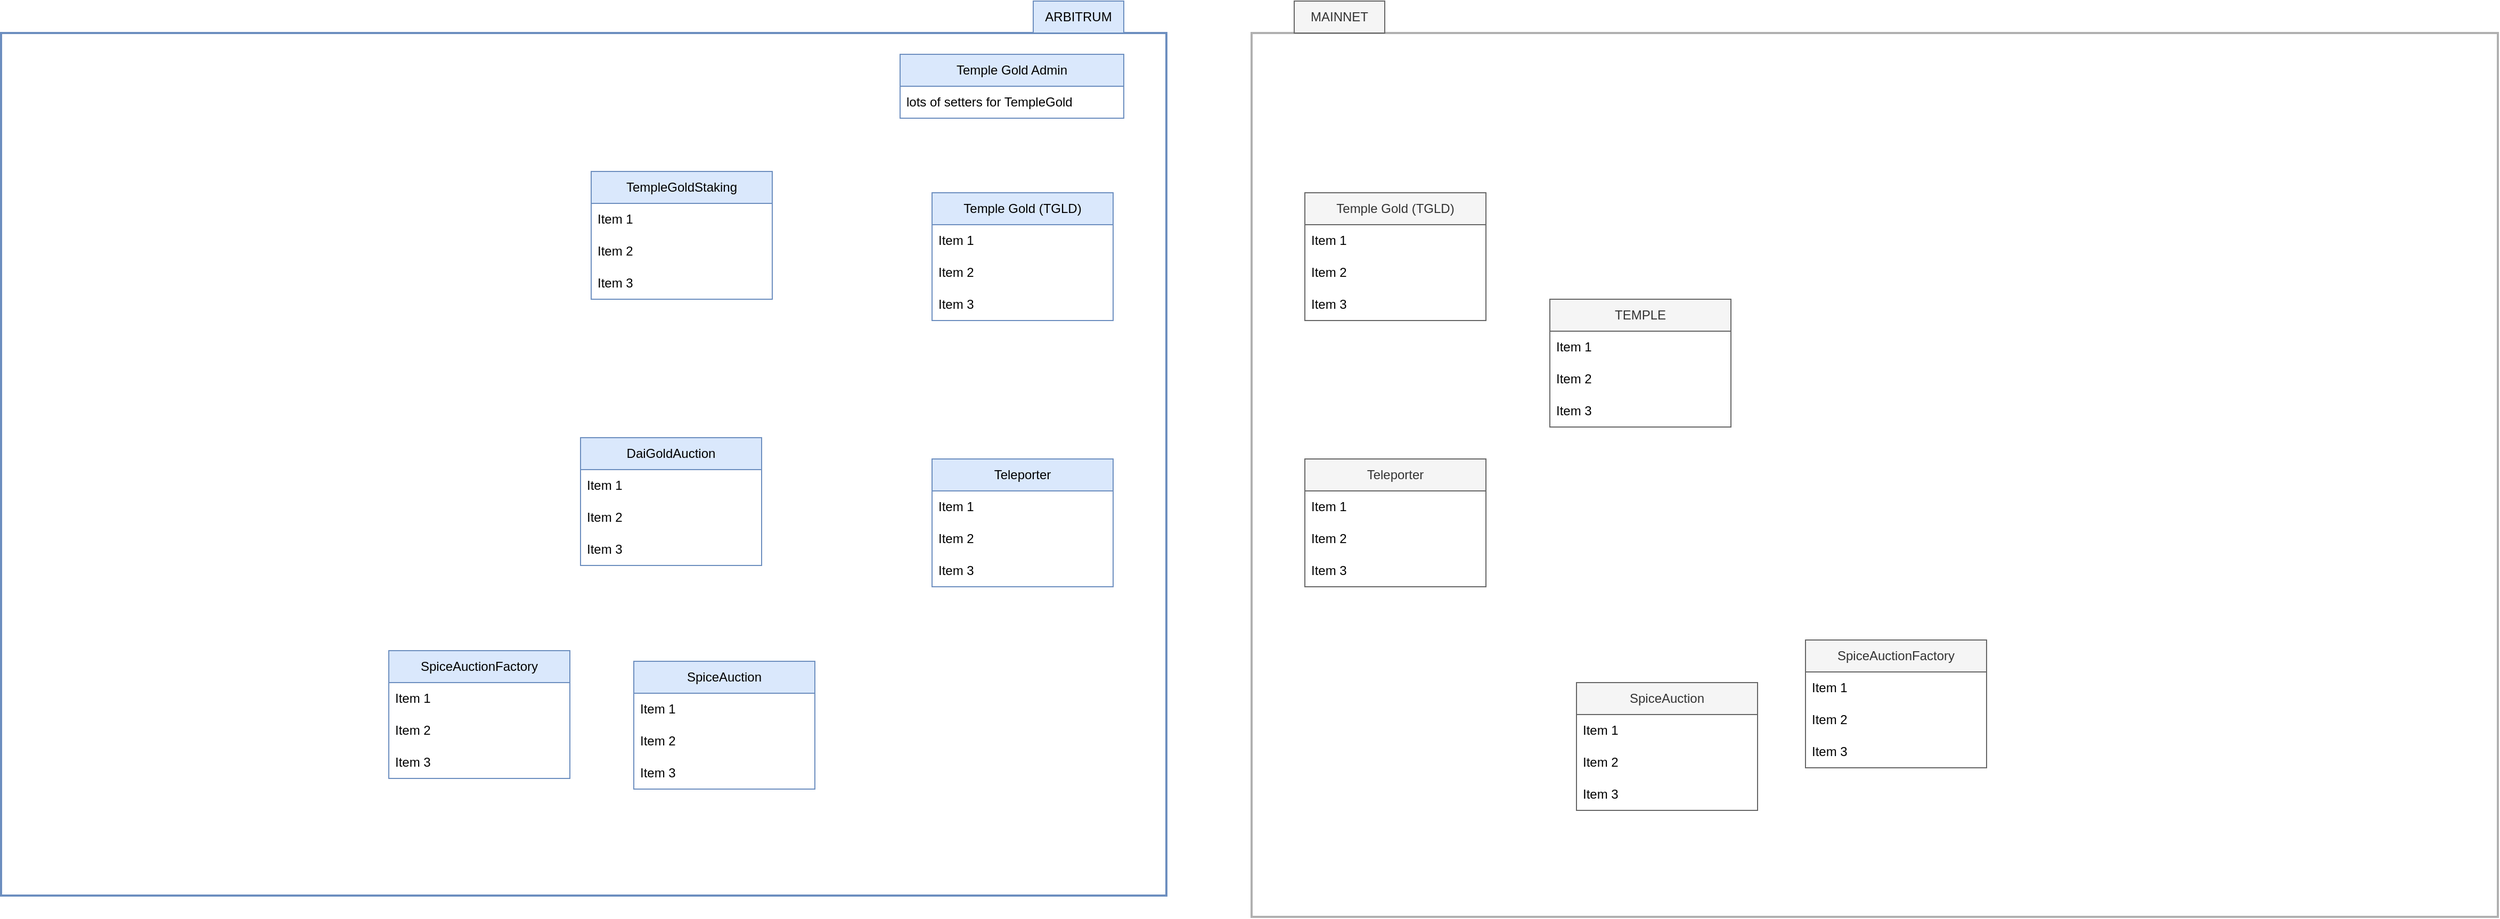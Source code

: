 <mxfile version="24.7.17">
  <diagram name="Page-1" id="kN0Zl41MOOWJ0NG0OLpR">
    <mxGraphModel dx="4086" dy="2913" grid="1" gridSize="10" guides="1" tooltips="1" connect="1" arrows="1" fold="1" page="1" pageScale="1" pageWidth="850" pageHeight="1100" math="0" shadow="0">
      <root>
        <mxCell id="0" />
        <mxCell id="1" parent="0" />
        <mxCell id="ul7KkK8-qh1lNXba7wHL-15" value="" style="rounded=0;whiteSpace=wrap;html=1;fillColor=none;strokeColor=#b0b0b0;fontColor=#333333;strokeWidth=2;" vertex="1" parent="1">
          <mxGeometry x="800" y="20" width="1170" height="830" as="geometry" />
        </mxCell>
        <mxCell id="ul7KkK8-qh1lNXba7wHL-14" value="" style="rounded=0;whiteSpace=wrap;html=1;fillColor=none;strokeColor=#6c8ebf;strokeWidth=2;" vertex="1" parent="1">
          <mxGeometry x="-374" y="20" width="1094" height="810" as="geometry" />
        </mxCell>
        <mxCell id="ul7KkK8-qh1lNXba7wHL-4" value="Temple Gold (TGLD)" style="swimlane;fontStyle=0;childLayout=stackLayout;horizontal=1;startSize=30;horizontalStack=0;resizeParent=1;resizeParentMax=0;resizeLast=0;collapsible=1;marginBottom=0;whiteSpace=wrap;html=1;fillColor=#dae8fc;strokeColor=#6c8ebf;" vertex="1" parent="1">
          <mxGeometry x="500" y="170" width="170" height="120" as="geometry" />
        </mxCell>
        <mxCell id="ul7KkK8-qh1lNXba7wHL-5" value="Item 1" style="text;strokeColor=none;fillColor=none;align=left;verticalAlign=middle;spacingLeft=4;spacingRight=4;overflow=hidden;points=[[0,0.5],[1,0.5]];portConstraint=eastwest;rotatable=0;whiteSpace=wrap;html=1;" vertex="1" parent="ul7KkK8-qh1lNXba7wHL-4">
          <mxGeometry y="30" width="170" height="30" as="geometry" />
        </mxCell>
        <mxCell id="ul7KkK8-qh1lNXba7wHL-6" value="Item 2" style="text;strokeColor=none;fillColor=none;align=left;verticalAlign=middle;spacingLeft=4;spacingRight=4;overflow=hidden;points=[[0,0.5],[1,0.5]];portConstraint=eastwest;rotatable=0;whiteSpace=wrap;html=1;" vertex="1" parent="ul7KkK8-qh1lNXba7wHL-4">
          <mxGeometry y="60" width="170" height="30" as="geometry" />
        </mxCell>
        <mxCell id="ul7KkK8-qh1lNXba7wHL-7" value="Item 3" style="text;strokeColor=none;fillColor=none;align=left;verticalAlign=middle;spacingLeft=4;spacingRight=4;overflow=hidden;points=[[0,0.5],[1,0.5]];portConstraint=eastwest;rotatable=0;whiteSpace=wrap;html=1;" vertex="1" parent="ul7KkK8-qh1lNXba7wHL-4">
          <mxGeometry y="90" width="170" height="30" as="geometry" />
        </mxCell>
        <mxCell id="ul7KkK8-qh1lNXba7wHL-8" value="Temple Gold (TGLD)" style="swimlane;fontStyle=0;childLayout=stackLayout;horizontal=1;startSize=30;horizontalStack=0;resizeParent=1;resizeParentMax=0;resizeLast=0;collapsible=1;marginBottom=0;whiteSpace=wrap;html=1;fillColor=#f5f5f5;fontColor=#333333;strokeColor=#666666;" vertex="1" parent="1">
          <mxGeometry x="850" y="170" width="170" height="120" as="geometry" />
        </mxCell>
        <mxCell id="ul7KkK8-qh1lNXba7wHL-9" value="Item 1" style="text;strokeColor=none;fillColor=none;align=left;verticalAlign=middle;spacingLeft=4;spacingRight=4;overflow=hidden;points=[[0,0.5],[1,0.5]];portConstraint=eastwest;rotatable=0;whiteSpace=wrap;html=1;" vertex="1" parent="ul7KkK8-qh1lNXba7wHL-8">
          <mxGeometry y="30" width="170" height="30" as="geometry" />
        </mxCell>
        <mxCell id="ul7KkK8-qh1lNXba7wHL-10" value="Item 2" style="text;strokeColor=none;fillColor=none;align=left;verticalAlign=middle;spacingLeft=4;spacingRight=4;overflow=hidden;points=[[0,0.5],[1,0.5]];portConstraint=eastwest;rotatable=0;whiteSpace=wrap;html=1;" vertex="1" parent="ul7KkK8-qh1lNXba7wHL-8">
          <mxGeometry y="60" width="170" height="30" as="geometry" />
        </mxCell>
        <mxCell id="ul7KkK8-qh1lNXba7wHL-11" value="Item 3" style="text;strokeColor=none;fillColor=none;align=left;verticalAlign=middle;spacingLeft=4;spacingRight=4;overflow=hidden;points=[[0,0.5],[1,0.5]];portConstraint=eastwest;rotatable=0;whiteSpace=wrap;html=1;" vertex="1" parent="ul7KkK8-qh1lNXba7wHL-8">
          <mxGeometry y="90" width="170" height="30" as="geometry" />
        </mxCell>
        <mxCell id="ul7KkK8-qh1lNXba7wHL-16" value="ARBITRUM" style="text;html=1;align=center;verticalAlign=middle;whiteSpace=wrap;rounded=0;fillColor=#dae8fc;strokeColor=#6c8ebf;" vertex="1" parent="1">
          <mxGeometry x="595" y="-10" width="85" height="30" as="geometry" />
        </mxCell>
        <mxCell id="ul7KkK8-qh1lNXba7wHL-17" value="MAINNET" style="text;html=1;align=center;verticalAlign=middle;whiteSpace=wrap;rounded=0;fillColor=#f5f5f5;strokeColor=#666666;fontColor=#333333;" vertex="1" parent="1">
          <mxGeometry x="840" y="-10" width="85" height="30" as="geometry" />
        </mxCell>
        <mxCell id="ul7KkK8-qh1lNXba7wHL-18" value="TempleGoldStaking" style="swimlane;fontStyle=0;childLayout=stackLayout;horizontal=1;startSize=30;horizontalStack=0;resizeParent=1;resizeParentMax=0;resizeLast=0;collapsible=1;marginBottom=0;whiteSpace=wrap;html=1;fillColor=#dae8fc;strokeColor=#6c8ebf;" vertex="1" parent="1">
          <mxGeometry x="180" y="150" width="170" height="120" as="geometry" />
        </mxCell>
        <mxCell id="ul7KkK8-qh1lNXba7wHL-19" value="Item 1" style="text;strokeColor=none;fillColor=none;align=left;verticalAlign=middle;spacingLeft=4;spacingRight=4;overflow=hidden;points=[[0,0.5],[1,0.5]];portConstraint=eastwest;rotatable=0;whiteSpace=wrap;html=1;" vertex="1" parent="ul7KkK8-qh1lNXba7wHL-18">
          <mxGeometry y="30" width="170" height="30" as="geometry" />
        </mxCell>
        <mxCell id="ul7KkK8-qh1lNXba7wHL-20" value="Item 2" style="text;strokeColor=none;fillColor=none;align=left;verticalAlign=middle;spacingLeft=4;spacingRight=4;overflow=hidden;points=[[0,0.5],[1,0.5]];portConstraint=eastwest;rotatable=0;whiteSpace=wrap;html=1;" vertex="1" parent="ul7KkK8-qh1lNXba7wHL-18">
          <mxGeometry y="60" width="170" height="30" as="geometry" />
        </mxCell>
        <mxCell id="ul7KkK8-qh1lNXba7wHL-21" value="Item 3" style="text;strokeColor=none;fillColor=none;align=left;verticalAlign=middle;spacingLeft=4;spacingRight=4;overflow=hidden;points=[[0,0.5],[1,0.5]];portConstraint=eastwest;rotatable=0;whiteSpace=wrap;html=1;" vertex="1" parent="ul7KkK8-qh1lNXba7wHL-18">
          <mxGeometry y="90" width="170" height="30" as="geometry" />
        </mxCell>
        <mxCell id="ul7KkK8-qh1lNXba7wHL-22" value="Teleporter" style="swimlane;fontStyle=0;childLayout=stackLayout;horizontal=1;startSize=30;horizontalStack=0;resizeParent=1;resizeParentMax=0;resizeLast=0;collapsible=1;marginBottom=0;whiteSpace=wrap;html=1;fillColor=#dae8fc;strokeColor=#6c8ebf;" vertex="1" parent="1">
          <mxGeometry x="500" y="420" width="170" height="120" as="geometry" />
        </mxCell>
        <mxCell id="ul7KkK8-qh1lNXba7wHL-23" value="Item 1" style="text;strokeColor=none;fillColor=none;align=left;verticalAlign=middle;spacingLeft=4;spacingRight=4;overflow=hidden;points=[[0,0.5],[1,0.5]];portConstraint=eastwest;rotatable=0;whiteSpace=wrap;html=1;" vertex="1" parent="ul7KkK8-qh1lNXba7wHL-22">
          <mxGeometry y="30" width="170" height="30" as="geometry" />
        </mxCell>
        <mxCell id="ul7KkK8-qh1lNXba7wHL-24" value="Item 2" style="text;strokeColor=none;fillColor=none;align=left;verticalAlign=middle;spacingLeft=4;spacingRight=4;overflow=hidden;points=[[0,0.5],[1,0.5]];portConstraint=eastwest;rotatable=0;whiteSpace=wrap;html=1;" vertex="1" parent="ul7KkK8-qh1lNXba7wHL-22">
          <mxGeometry y="60" width="170" height="30" as="geometry" />
        </mxCell>
        <mxCell id="ul7KkK8-qh1lNXba7wHL-25" value="Item 3" style="text;strokeColor=none;fillColor=none;align=left;verticalAlign=middle;spacingLeft=4;spacingRight=4;overflow=hidden;points=[[0,0.5],[1,0.5]];portConstraint=eastwest;rotatable=0;whiteSpace=wrap;html=1;" vertex="1" parent="ul7KkK8-qh1lNXba7wHL-22">
          <mxGeometry y="90" width="170" height="30" as="geometry" />
        </mxCell>
        <mxCell id="ul7KkK8-qh1lNXba7wHL-26" value="Teleporter" style="swimlane;fontStyle=0;childLayout=stackLayout;horizontal=1;startSize=30;horizontalStack=0;resizeParent=1;resizeParentMax=0;resizeLast=0;collapsible=1;marginBottom=0;whiteSpace=wrap;html=1;fillColor=#f5f5f5;strokeColor=#666666;fontColor=#333333;" vertex="1" parent="1">
          <mxGeometry x="850" y="420" width="170" height="120" as="geometry" />
        </mxCell>
        <mxCell id="ul7KkK8-qh1lNXba7wHL-27" value="Item 1" style="text;strokeColor=none;fillColor=none;align=left;verticalAlign=middle;spacingLeft=4;spacingRight=4;overflow=hidden;points=[[0,0.5],[1,0.5]];portConstraint=eastwest;rotatable=0;whiteSpace=wrap;html=1;" vertex="1" parent="ul7KkK8-qh1lNXba7wHL-26">
          <mxGeometry y="30" width="170" height="30" as="geometry" />
        </mxCell>
        <mxCell id="ul7KkK8-qh1lNXba7wHL-28" value="Item 2" style="text;strokeColor=none;fillColor=none;align=left;verticalAlign=middle;spacingLeft=4;spacingRight=4;overflow=hidden;points=[[0,0.5],[1,0.5]];portConstraint=eastwest;rotatable=0;whiteSpace=wrap;html=1;" vertex="1" parent="ul7KkK8-qh1lNXba7wHL-26">
          <mxGeometry y="60" width="170" height="30" as="geometry" />
        </mxCell>
        <mxCell id="ul7KkK8-qh1lNXba7wHL-29" value="Item 3" style="text;strokeColor=none;fillColor=none;align=left;verticalAlign=middle;spacingLeft=4;spacingRight=4;overflow=hidden;points=[[0,0.5],[1,0.5]];portConstraint=eastwest;rotatable=0;whiteSpace=wrap;html=1;" vertex="1" parent="ul7KkK8-qh1lNXba7wHL-26">
          <mxGeometry y="90" width="170" height="30" as="geometry" />
        </mxCell>
        <mxCell id="ul7KkK8-qh1lNXba7wHL-30" value="Temple Gold Admin" style="swimlane;fontStyle=0;childLayout=stackLayout;horizontal=1;startSize=30;horizontalStack=0;resizeParent=1;resizeParentMax=0;resizeLast=0;collapsible=1;marginBottom=0;whiteSpace=wrap;html=1;fillColor=#dae8fc;strokeColor=#6c8ebf;" vertex="1" parent="1">
          <mxGeometry x="470" y="40" width="210" height="60" as="geometry" />
        </mxCell>
        <mxCell id="ul7KkK8-qh1lNXba7wHL-31" value="lots of setters for TempleGold" style="text;strokeColor=none;fillColor=none;align=left;verticalAlign=middle;spacingLeft=4;spacingRight=4;overflow=hidden;points=[[0,0.5],[1,0.5]];portConstraint=eastwest;rotatable=0;whiteSpace=wrap;html=1;" vertex="1" parent="ul7KkK8-qh1lNXba7wHL-30">
          <mxGeometry y="30" width="210" height="30" as="geometry" />
        </mxCell>
        <mxCell id="ul7KkK8-qh1lNXba7wHL-34" value="DaiGoldAuction" style="swimlane;fontStyle=0;childLayout=stackLayout;horizontal=1;startSize=30;horizontalStack=0;resizeParent=1;resizeParentMax=0;resizeLast=0;collapsible=1;marginBottom=0;whiteSpace=wrap;html=1;fillColor=#dae8fc;strokeColor=#6c8ebf;" vertex="1" parent="1">
          <mxGeometry x="170" y="400" width="170" height="120" as="geometry" />
        </mxCell>
        <mxCell id="ul7KkK8-qh1lNXba7wHL-35" value="Item 1" style="text;strokeColor=none;fillColor=none;align=left;verticalAlign=middle;spacingLeft=4;spacingRight=4;overflow=hidden;points=[[0,0.5],[1,0.5]];portConstraint=eastwest;rotatable=0;whiteSpace=wrap;html=1;" vertex="1" parent="ul7KkK8-qh1lNXba7wHL-34">
          <mxGeometry y="30" width="170" height="30" as="geometry" />
        </mxCell>
        <mxCell id="ul7KkK8-qh1lNXba7wHL-36" value="Item 2" style="text;strokeColor=none;fillColor=none;align=left;verticalAlign=middle;spacingLeft=4;spacingRight=4;overflow=hidden;points=[[0,0.5],[1,0.5]];portConstraint=eastwest;rotatable=0;whiteSpace=wrap;html=1;" vertex="1" parent="ul7KkK8-qh1lNXba7wHL-34">
          <mxGeometry y="60" width="170" height="30" as="geometry" />
        </mxCell>
        <mxCell id="ul7KkK8-qh1lNXba7wHL-37" value="Item 3" style="text;strokeColor=none;fillColor=none;align=left;verticalAlign=middle;spacingLeft=4;spacingRight=4;overflow=hidden;points=[[0,0.5],[1,0.5]];portConstraint=eastwest;rotatable=0;whiteSpace=wrap;html=1;" vertex="1" parent="ul7KkK8-qh1lNXba7wHL-34">
          <mxGeometry y="90" width="170" height="30" as="geometry" />
        </mxCell>
        <mxCell id="ul7KkK8-qh1lNXba7wHL-38" value="SpiceAuction" style="swimlane;fontStyle=0;childLayout=stackLayout;horizontal=1;startSize=30;horizontalStack=0;resizeParent=1;resizeParentMax=0;resizeLast=0;collapsible=1;marginBottom=0;whiteSpace=wrap;html=1;fillColor=#dae8fc;strokeColor=#6c8ebf;" vertex="1" parent="1">
          <mxGeometry x="220" y="610" width="170" height="120" as="geometry" />
        </mxCell>
        <mxCell id="ul7KkK8-qh1lNXba7wHL-39" value="Item 1" style="text;strokeColor=none;fillColor=none;align=left;verticalAlign=middle;spacingLeft=4;spacingRight=4;overflow=hidden;points=[[0,0.5],[1,0.5]];portConstraint=eastwest;rotatable=0;whiteSpace=wrap;html=1;" vertex="1" parent="ul7KkK8-qh1lNXba7wHL-38">
          <mxGeometry y="30" width="170" height="30" as="geometry" />
        </mxCell>
        <mxCell id="ul7KkK8-qh1lNXba7wHL-40" value="Item 2" style="text;strokeColor=none;fillColor=none;align=left;verticalAlign=middle;spacingLeft=4;spacingRight=4;overflow=hidden;points=[[0,0.5],[1,0.5]];portConstraint=eastwest;rotatable=0;whiteSpace=wrap;html=1;" vertex="1" parent="ul7KkK8-qh1lNXba7wHL-38">
          <mxGeometry y="60" width="170" height="30" as="geometry" />
        </mxCell>
        <mxCell id="ul7KkK8-qh1lNXba7wHL-41" value="Item 3" style="text;strokeColor=none;fillColor=none;align=left;verticalAlign=middle;spacingLeft=4;spacingRight=4;overflow=hidden;points=[[0,0.5],[1,0.5]];portConstraint=eastwest;rotatable=0;whiteSpace=wrap;html=1;" vertex="1" parent="ul7KkK8-qh1lNXba7wHL-38">
          <mxGeometry y="90" width="170" height="30" as="geometry" />
        </mxCell>
        <mxCell id="ul7KkK8-qh1lNXba7wHL-42" value="SpiceAuctionFactory" style="swimlane;fontStyle=0;childLayout=stackLayout;horizontal=1;startSize=30;horizontalStack=0;resizeParent=1;resizeParentMax=0;resizeLast=0;collapsible=1;marginBottom=0;whiteSpace=wrap;html=1;fillColor=#dae8fc;strokeColor=#6c8ebf;" vertex="1" parent="1">
          <mxGeometry x="-10" y="600" width="170" height="120" as="geometry" />
        </mxCell>
        <mxCell id="ul7KkK8-qh1lNXba7wHL-43" value="Item 1" style="text;strokeColor=none;fillColor=none;align=left;verticalAlign=middle;spacingLeft=4;spacingRight=4;overflow=hidden;points=[[0,0.5],[1,0.5]];portConstraint=eastwest;rotatable=0;whiteSpace=wrap;html=1;" vertex="1" parent="ul7KkK8-qh1lNXba7wHL-42">
          <mxGeometry y="30" width="170" height="30" as="geometry" />
        </mxCell>
        <mxCell id="ul7KkK8-qh1lNXba7wHL-44" value="Item 2" style="text;strokeColor=none;fillColor=none;align=left;verticalAlign=middle;spacingLeft=4;spacingRight=4;overflow=hidden;points=[[0,0.5],[1,0.5]];portConstraint=eastwest;rotatable=0;whiteSpace=wrap;html=1;" vertex="1" parent="ul7KkK8-qh1lNXba7wHL-42">
          <mxGeometry y="60" width="170" height="30" as="geometry" />
        </mxCell>
        <mxCell id="ul7KkK8-qh1lNXba7wHL-45" value="Item 3" style="text;strokeColor=none;fillColor=none;align=left;verticalAlign=middle;spacingLeft=4;spacingRight=4;overflow=hidden;points=[[0,0.5],[1,0.5]];portConstraint=eastwest;rotatable=0;whiteSpace=wrap;html=1;" vertex="1" parent="ul7KkK8-qh1lNXba7wHL-42">
          <mxGeometry y="90" width="170" height="30" as="geometry" />
        </mxCell>
        <mxCell id="ul7KkK8-qh1lNXba7wHL-46" value="SpiceAuction" style="swimlane;fontStyle=0;childLayout=stackLayout;horizontal=1;startSize=30;horizontalStack=0;resizeParent=1;resizeParentMax=0;resizeLast=0;collapsible=1;marginBottom=0;whiteSpace=wrap;html=1;fillColor=#f5f5f5;strokeColor=#666666;fontColor=#333333;" vertex="1" parent="1">
          <mxGeometry x="1105" y="630" width="170" height="120" as="geometry" />
        </mxCell>
        <mxCell id="ul7KkK8-qh1lNXba7wHL-47" value="Item 1" style="text;strokeColor=none;fillColor=none;align=left;verticalAlign=middle;spacingLeft=4;spacingRight=4;overflow=hidden;points=[[0,0.5],[1,0.5]];portConstraint=eastwest;rotatable=0;whiteSpace=wrap;html=1;" vertex="1" parent="ul7KkK8-qh1lNXba7wHL-46">
          <mxGeometry y="30" width="170" height="30" as="geometry" />
        </mxCell>
        <mxCell id="ul7KkK8-qh1lNXba7wHL-48" value="Item 2" style="text;strokeColor=none;fillColor=none;align=left;verticalAlign=middle;spacingLeft=4;spacingRight=4;overflow=hidden;points=[[0,0.5],[1,0.5]];portConstraint=eastwest;rotatable=0;whiteSpace=wrap;html=1;" vertex="1" parent="ul7KkK8-qh1lNXba7wHL-46">
          <mxGeometry y="60" width="170" height="30" as="geometry" />
        </mxCell>
        <mxCell id="ul7KkK8-qh1lNXba7wHL-49" value="Item 3" style="text;strokeColor=none;fillColor=none;align=left;verticalAlign=middle;spacingLeft=4;spacingRight=4;overflow=hidden;points=[[0,0.5],[1,0.5]];portConstraint=eastwest;rotatable=0;whiteSpace=wrap;html=1;" vertex="1" parent="ul7KkK8-qh1lNXba7wHL-46">
          <mxGeometry y="90" width="170" height="30" as="geometry" />
        </mxCell>
        <mxCell id="ul7KkK8-qh1lNXba7wHL-50" value="TEMPLE" style="swimlane;fontStyle=0;childLayout=stackLayout;horizontal=1;startSize=30;horizontalStack=0;resizeParent=1;resizeParentMax=0;resizeLast=0;collapsible=1;marginBottom=0;whiteSpace=wrap;html=1;fillColor=#f5f5f5;strokeColor=#666666;fontColor=#333333;" vertex="1" parent="1">
          <mxGeometry x="1080" y="270" width="170" height="120" as="geometry" />
        </mxCell>
        <mxCell id="ul7KkK8-qh1lNXba7wHL-51" value="Item 1" style="text;strokeColor=none;fillColor=none;align=left;verticalAlign=middle;spacingLeft=4;spacingRight=4;overflow=hidden;points=[[0,0.5],[1,0.5]];portConstraint=eastwest;rotatable=0;whiteSpace=wrap;html=1;" vertex="1" parent="ul7KkK8-qh1lNXba7wHL-50">
          <mxGeometry y="30" width="170" height="30" as="geometry" />
        </mxCell>
        <mxCell id="ul7KkK8-qh1lNXba7wHL-52" value="Item 2" style="text;strokeColor=none;fillColor=none;align=left;verticalAlign=middle;spacingLeft=4;spacingRight=4;overflow=hidden;points=[[0,0.5],[1,0.5]];portConstraint=eastwest;rotatable=0;whiteSpace=wrap;html=1;" vertex="1" parent="ul7KkK8-qh1lNXba7wHL-50">
          <mxGeometry y="60" width="170" height="30" as="geometry" />
        </mxCell>
        <mxCell id="ul7KkK8-qh1lNXba7wHL-53" value="Item 3" style="text;strokeColor=none;fillColor=none;align=left;verticalAlign=middle;spacingLeft=4;spacingRight=4;overflow=hidden;points=[[0,0.5],[1,0.5]];portConstraint=eastwest;rotatable=0;whiteSpace=wrap;html=1;" vertex="1" parent="ul7KkK8-qh1lNXba7wHL-50">
          <mxGeometry y="90" width="170" height="30" as="geometry" />
        </mxCell>
        <mxCell id="ul7KkK8-qh1lNXba7wHL-54" value="SpiceAuctionFactory" style="swimlane;fontStyle=0;childLayout=stackLayout;horizontal=1;startSize=30;horizontalStack=0;resizeParent=1;resizeParentMax=0;resizeLast=0;collapsible=1;marginBottom=0;whiteSpace=wrap;html=1;fillColor=#f5f5f5;strokeColor=#666666;fontColor=#333333;" vertex="1" parent="1">
          <mxGeometry x="1320" y="590" width="170" height="120" as="geometry" />
        </mxCell>
        <mxCell id="ul7KkK8-qh1lNXba7wHL-55" value="Item 1" style="text;strokeColor=none;fillColor=none;align=left;verticalAlign=middle;spacingLeft=4;spacingRight=4;overflow=hidden;points=[[0,0.5],[1,0.5]];portConstraint=eastwest;rotatable=0;whiteSpace=wrap;html=1;" vertex="1" parent="ul7KkK8-qh1lNXba7wHL-54">
          <mxGeometry y="30" width="170" height="30" as="geometry" />
        </mxCell>
        <mxCell id="ul7KkK8-qh1lNXba7wHL-56" value="Item 2" style="text;strokeColor=none;fillColor=none;align=left;verticalAlign=middle;spacingLeft=4;spacingRight=4;overflow=hidden;points=[[0,0.5],[1,0.5]];portConstraint=eastwest;rotatable=0;whiteSpace=wrap;html=1;" vertex="1" parent="ul7KkK8-qh1lNXba7wHL-54">
          <mxGeometry y="60" width="170" height="30" as="geometry" />
        </mxCell>
        <mxCell id="ul7KkK8-qh1lNXba7wHL-57" value="Item 3" style="text;strokeColor=none;fillColor=none;align=left;verticalAlign=middle;spacingLeft=4;spacingRight=4;overflow=hidden;points=[[0,0.5],[1,0.5]];portConstraint=eastwest;rotatable=0;whiteSpace=wrap;html=1;" vertex="1" parent="ul7KkK8-qh1lNXba7wHL-54">
          <mxGeometry y="90" width="170" height="30" as="geometry" />
        </mxCell>
      </root>
    </mxGraphModel>
  </diagram>
</mxfile>
